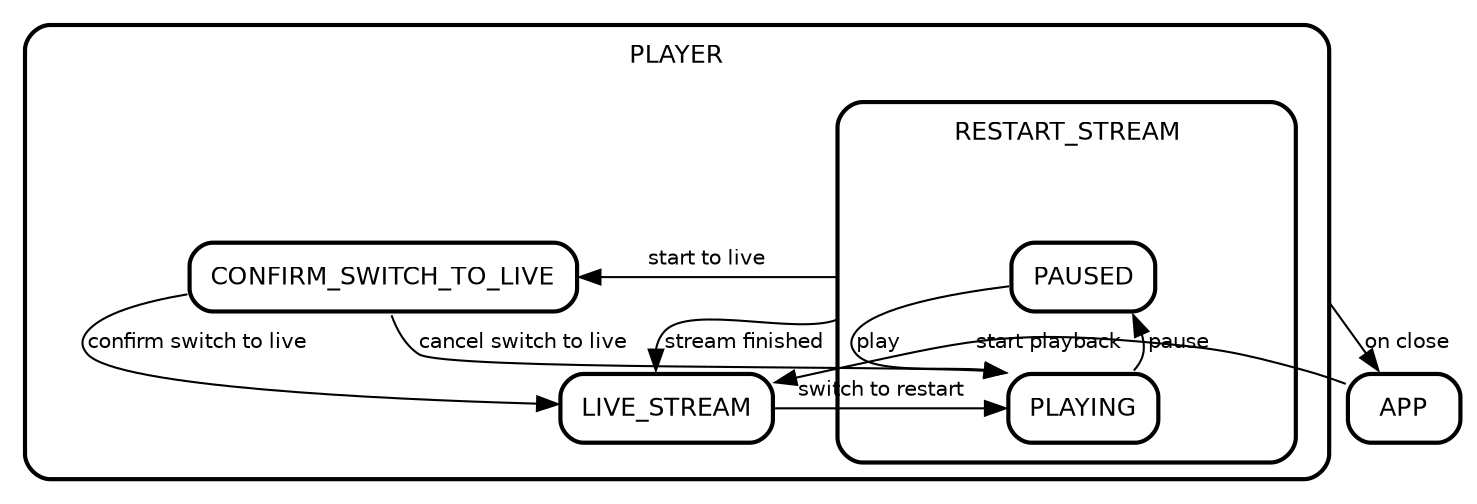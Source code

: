 digraph "state transitions" {
  fontname="Helvetica" fontsize=12 penwidth=2.0 splines=true ordering=out compound=true overlap=scale nodesep=0.3 ranksep=0.1
  node [shape=plaintext style=filled fillcolor="#FFFFFF01" fontname=Helvetica fontsize=12 penwidth=2.0]
  edge [fontname=Helvetica fontsize=10]

    "APP" [margin=0 class="state regular" color="black" label= <
      <table align="center" cellborder="0" border="2" style="rounded" width="48">
        <tr><td width="48" cellpadding="7">APP</td></tr>
      </table>
    >]
    subgraph "cluster_PLAYER" {
      class="state regular" label= <
      <table cellborder="0" border="0">
        <tr><td>PLAYER</td></tr>
      </table>
      > style=rounded penwidth=2.0
      "PLAYER" [shape=point style=invis margin=0 width=0 height=0 fixedsize=true]
        "LIVE_STREAM" [margin=0 class="state regular" color="black" label= <
      <table align="center" cellborder="0" border="2" style="rounded" width="48">
        <tr><td width="48" cellpadding="7">LIVE_STREAM</td></tr>
      </table>
    >]
    "CONFIRM_SWITCH_TO_LIVE" [margin=0 class="state regular" color="black" label= <
      <table align="center" cellborder="0" border="2" style="rounded" width="48">
        <tr><td width="48" cellpadding="7">CONFIRM_SWITCH_TO_LIVE</td></tr>
      </table>
    >]
    subgraph "cluster_RESTART_STREAM" {
      class="state regular" label= <
      <table cellborder="0" border="0">
        <tr><td>RESTART_STREAM</td></tr>
      </table>
      > style=rounded penwidth=2.0
      "RESTART_STREAM" [shape=point style=invis margin=0 width=0 height=0 fixedsize=true]
        "PAUSED" [margin=0 class="state regular" color="black" label= <
      <table align="center" cellborder="0" border="2" style="rounded" width="48">
        <tr><td width="48" cellpadding="7">PAUSED</td></tr>
      </table>
    >]
    "PLAYING" [margin=0 class="state regular" color="black" label= <
      <table align="center" cellborder="0" border="2" style="rounded" width="48">
        <tr><td width="48" cellpadding="7">PLAYING</td></tr>
      </table>
    >]
  
    }
  
    }

    "APP" -> "LIVE_STREAM" [label="start playback   \l" class="transition"]
    "PLAYER" -> "APP" [label="on close   \l" ltail="cluster_PLAYER" class="transition"]
    "LIVE_STREAM" -> "PLAYING" [label="switch to restart   \l" class="transition"]
    "RESTART_STREAM" -> "LIVE_STREAM" [label="stream finished   \l" ltail="cluster_RESTART_STREAM" class="transition"]
    "RESTART_STREAM" -> "CONFIRM_SWITCH_TO_LIVE" [label="start to live   \l" ltail="cluster_RESTART_STREAM" class="transition"]
    "CONFIRM_SWITCH_TO_LIVE" -> "PLAYING" [label="cancel switch to live   \l" class="transition"]
    "CONFIRM_SWITCH_TO_LIVE" -> "LIVE_STREAM" [label="confirm switch to live   \l" class="transition"]
    "PAUSED" -> "PLAYING" [label="play   \l" class="transition"]
    "PLAYING" -> "PAUSED" [label="pause   \l" class="transition"]
}
